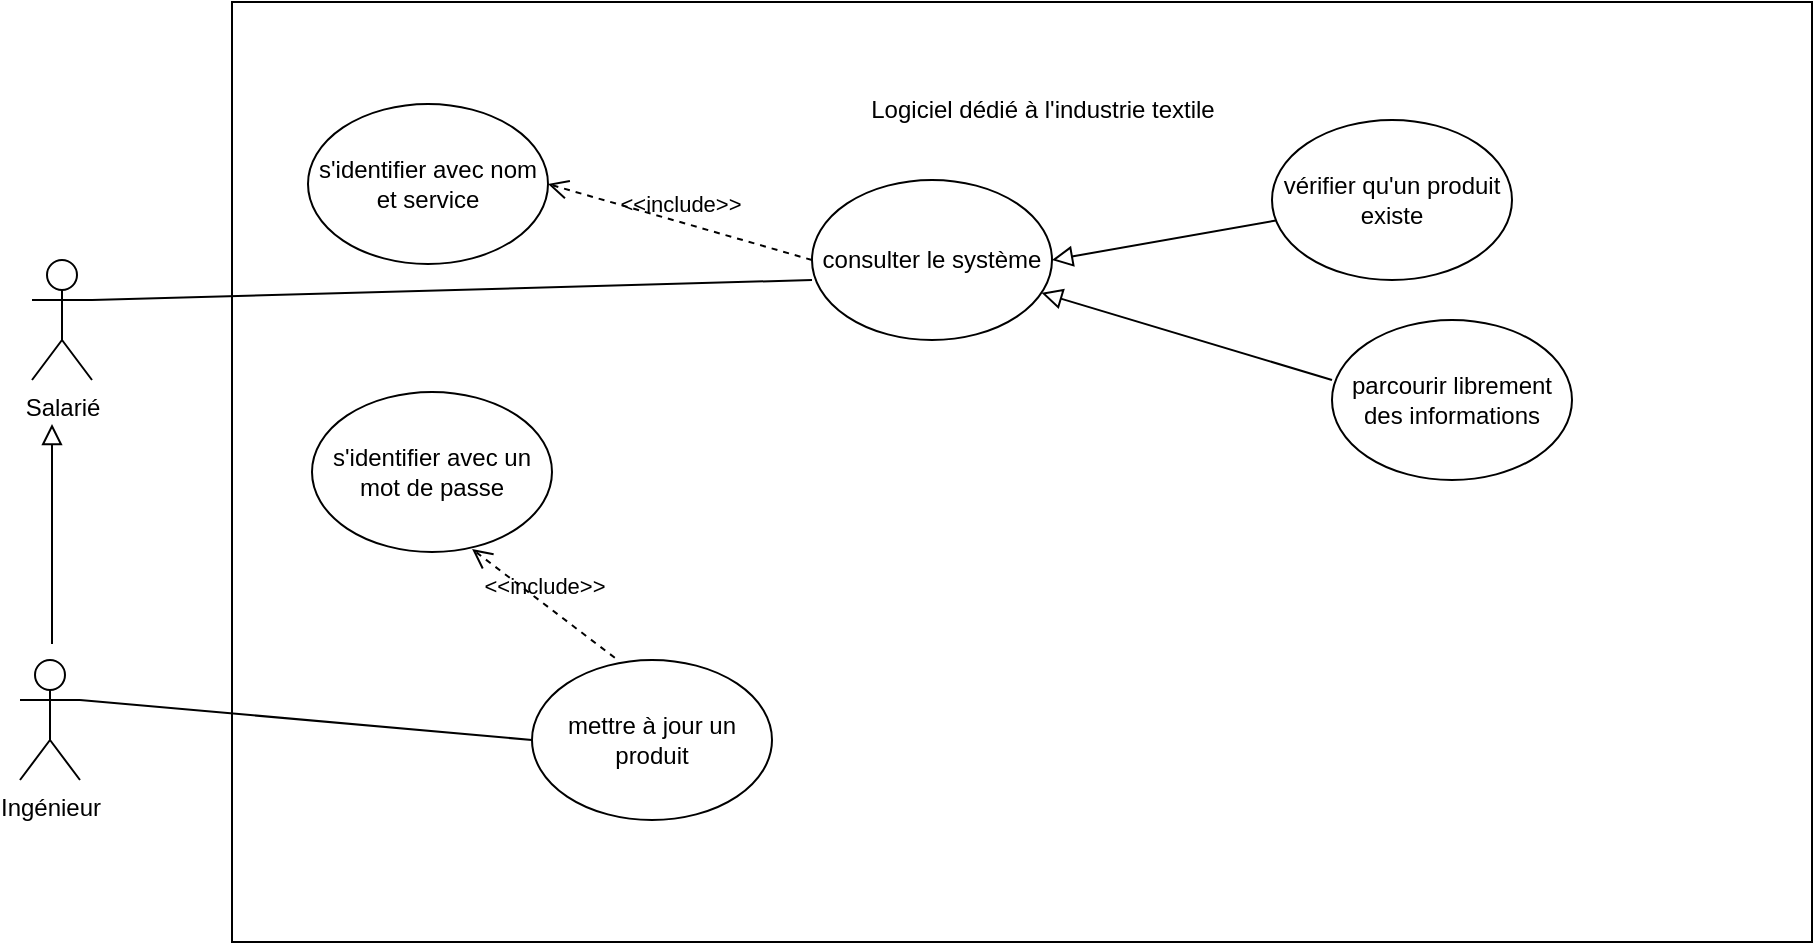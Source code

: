 <mxfile version="15.5.5" type="github">
  <diagram id="yNoFTsAn39vmrBhyO2Z6" name="Page-1">
    <mxGraphModel dx="900" dy="664" grid="1" gridSize="10" guides="1" tooltips="1" connect="1" arrows="1" fold="1" page="1" pageScale="1" pageWidth="827" pageHeight="1169" math="0" shadow="0">
      <root>
        <mxCell id="0" />
        <mxCell id="1" parent="0" />
        <mxCell id="JfY9R7hhSeFoNyV27G2a-1" value="" style="rounded=0;whiteSpace=wrap;html=1;" vertex="1" parent="1">
          <mxGeometry x="250" y="71" width="790" height="470" as="geometry" />
        </mxCell>
        <mxCell id="JfY9R7hhSeFoNyV27G2a-2" value="Logiciel dédié à l&#39;industrie textile" style="text;html=1;strokeColor=none;fillColor=none;align=center;verticalAlign=middle;whiteSpace=wrap;rounded=0;" vertex="1" parent="1">
          <mxGeometry x="562.5" y="110" width="185" height="30" as="geometry" />
        </mxCell>
        <mxCell id="JfY9R7hhSeFoNyV27G2a-3" value="Salarié" style="shape=umlActor;verticalLabelPosition=bottom;verticalAlign=top;html=1;outlineConnect=0;" vertex="1" parent="1">
          <mxGeometry x="150" y="200" width="30" height="60" as="geometry" />
        </mxCell>
        <mxCell id="JfY9R7hhSeFoNyV27G2a-4" value="consulter le système" style="ellipse;whiteSpace=wrap;html=1;" vertex="1" parent="1">
          <mxGeometry x="540" y="160" width="120" height="80" as="geometry" />
        </mxCell>
        <mxCell id="JfY9R7hhSeFoNyV27G2a-5" value="vérifier qu&#39;un produit existe" style="ellipse;whiteSpace=wrap;html=1;" vertex="1" parent="1">
          <mxGeometry x="770" y="130" width="120" height="80" as="geometry" />
        </mxCell>
        <mxCell id="JfY9R7hhSeFoNyV27G2a-7" value="parcourir librement des informations" style="ellipse;whiteSpace=wrap;html=1;" vertex="1" parent="1">
          <mxGeometry x="800" y="230" width="120" height="80" as="geometry" />
        </mxCell>
        <mxCell id="JfY9R7hhSeFoNyV27G2a-8" value="s&#39;identifier avec nom et service" style="ellipse;whiteSpace=wrap;html=1;" vertex="1" parent="1">
          <mxGeometry x="288" y="122" width="120" height="80" as="geometry" />
        </mxCell>
        <mxCell id="JfY9R7hhSeFoNyV27G2a-9" value="&amp;lt;&amp;lt;include&amp;gt;&amp;gt;" style="endArrow=open;startArrow=none;endFill=0;startFill=0;endSize=8;html=1;verticalAlign=bottom;dashed=1;labelBackgroundColor=none;rounded=0;entryX=1;entryY=0.5;entryDx=0;entryDy=0;exitX=0;exitY=0.5;exitDx=0;exitDy=0;" edge="1" parent="1" source="JfY9R7hhSeFoNyV27G2a-4" target="JfY9R7hhSeFoNyV27G2a-8">
          <mxGeometry width="160" relative="1" as="geometry">
            <mxPoint x="290" y="310" as="sourcePoint" />
            <mxPoint x="450" y="310" as="targetPoint" />
          </mxGeometry>
        </mxCell>
        <mxCell id="JfY9R7hhSeFoNyV27G2a-11" value="" style="endArrow=none;startArrow=none;endFill=0;startFill=0;endSize=8;html=1;verticalAlign=bottom;labelBackgroundColor=none;strokeWidth=1;rounded=0;" edge="1" parent="1">
          <mxGeometry width="160" relative="1" as="geometry">
            <mxPoint x="180" y="220" as="sourcePoint" />
            <mxPoint x="540" y="210" as="targetPoint" />
          </mxGeometry>
        </mxCell>
        <mxCell id="JfY9R7hhSeFoNyV27G2a-14" value="" style="endArrow=block;startArrow=none;endFill=0;startFill=0;endSize=8;html=1;verticalAlign=bottom;labelBackgroundColor=none;strokeWidth=1;rounded=0;" edge="1" parent="1" target="JfY9R7hhSeFoNyV27G2a-4">
          <mxGeometry width="160" relative="1" as="geometry">
            <mxPoint x="800" y="260" as="sourcePoint" />
            <mxPoint x="570" y="370" as="targetPoint" />
          </mxGeometry>
        </mxCell>
        <mxCell id="JfY9R7hhSeFoNyV27G2a-15" value="" style="endArrow=block;startArrow=none;endFill=0;startFill=0;endSize=8;html=1;verticalAlign=bottom;labelBackgroundColor=none;strokeWidth=1;rounded=0;entryX=1;entryY=0.5;entryDx=0;entryDy=0;" edge="1" parent="1" source="JfY9R7hhSeFoNyV27G2a-5" target="JfY9R7hhSeFoNyV27G2a-4">
          <mxGeometry width="160" relative="1" as="geometry">
            <mxPoint x="419" y="383" as="sourcePoint" />
            <mxPoint x="460" y="336.0" as="targetPoint" />
          </mxGeometry>
        </mxCell>
        <mxCell id="JfY9R7hhSeFoNyV27G2a-16" value="Ingénieur" style="shape=umlActor;verticalLabelPosition=bottom;verticalAlign=top;html=1;" vertex="1" parent="1">
          <mxGeometry x="144" y="400" width="30" height="60" as="geometry" />
        </mxCell>
        <mxCell id="JfY9R7hhSeFoNyV27G2a-17" value="" style="endArrow=block;startArrow=none;endFill=0;startFill=0;endSize=8;html=1;verticalAlign=bottom;labelBackgroundColor=none;strokeWidth=1;rounded=0;" edge="1" parent="1">
          <mxGeometry width="160" relative="1" as="geometry">
            <mxPoint x="160" y="392" as="sourcePoint" />
            <mxPoint x="160" y="282" as="targetPoint" />
          </mxGeometry>
        </mxCell>
        <mxCell id="JfY9R7hhSeFoNyV27G2a-18" value="s&#39;identifier avec un mot de passe" style="ellipse;whiteSpace=wrap;html=1;" vertex="1" parent="1">
          <mxGeometry x="290" y="266" width="120" height="80" as="geometry" />
        </mxCell>
        <mxCell id="JfY9R7hhSeFoNyV27G2a-20" value="mettre à jour un produit" style="ellipse;whiteSpace=wrap;html=1;" vertex="1" parent="1">
          <mxGeometry x="400" y="400" width="120" height="80" as="geometry" />
        </mxCell>
        <mxCell id="JfY9R7hhSeFoNyV27G2a-21" value="" style="endArrow=none;startArrow=none;endFill=0;startFill=0;endSize=8;html=1;verticalAlign=bottom;labelBackgroundColor=none;strokeWidth=1;rounded=0;entryX=0;entryY=0.5;entryDx=0;entryDy=0;exitX=1;exitY=0.333;exitDx=0;exitDy=0;exitPerimeter=0;" edge="1" parent="1" source="JfY9R7hhSeFoNyV27G2a-16" target="JfY9R7hhSeFoNyV27G2a-20">
          <mxGeometry width="160" relative="1" as="geometry">
            <mxPoint x="183" y="430" as="sourcePoint" />
            <mxPoint x="301.44" y="327.44" as="targetPoint" />
          </mxGeometry>
        </mxCell>
        <mxCell id="JfY9R7hhSeFoNyV27G2a-22" value="&amp;lt;&amp;lt;include&amp;gt;&amp;gt;" style="endArrow=open;startArrow=none;endFill=0;startFill=0;endSize=8;html=1;verticalAlign=bottom;dashed=1;labelBackgroundColor=none;rounded=0;entryX=0.667;entryY=0.982;entryDx=0;entryDy=0;exitX=0.345;exitY=-0.014;exitDx=0;exitDy=0;entryPerimeter=0;exitPerimeter=0;" edge="1" parent="1" source="JfY9R7hhSeFoNyV27G2a-20" target="JfY9R7hhSeFoNyV27G2a-18">
          <mxGeometry width="160" relative="1" as="geometry">
            <mxPoint x="534" y="374" as="sourcePoint" />
            <mxPoint x="402" y="336" as="targetPoint" />
          </mxGeometry>
        </mxCell>
      </root>
    </mxGraphModel>
  </diagram>
</mxfile>
